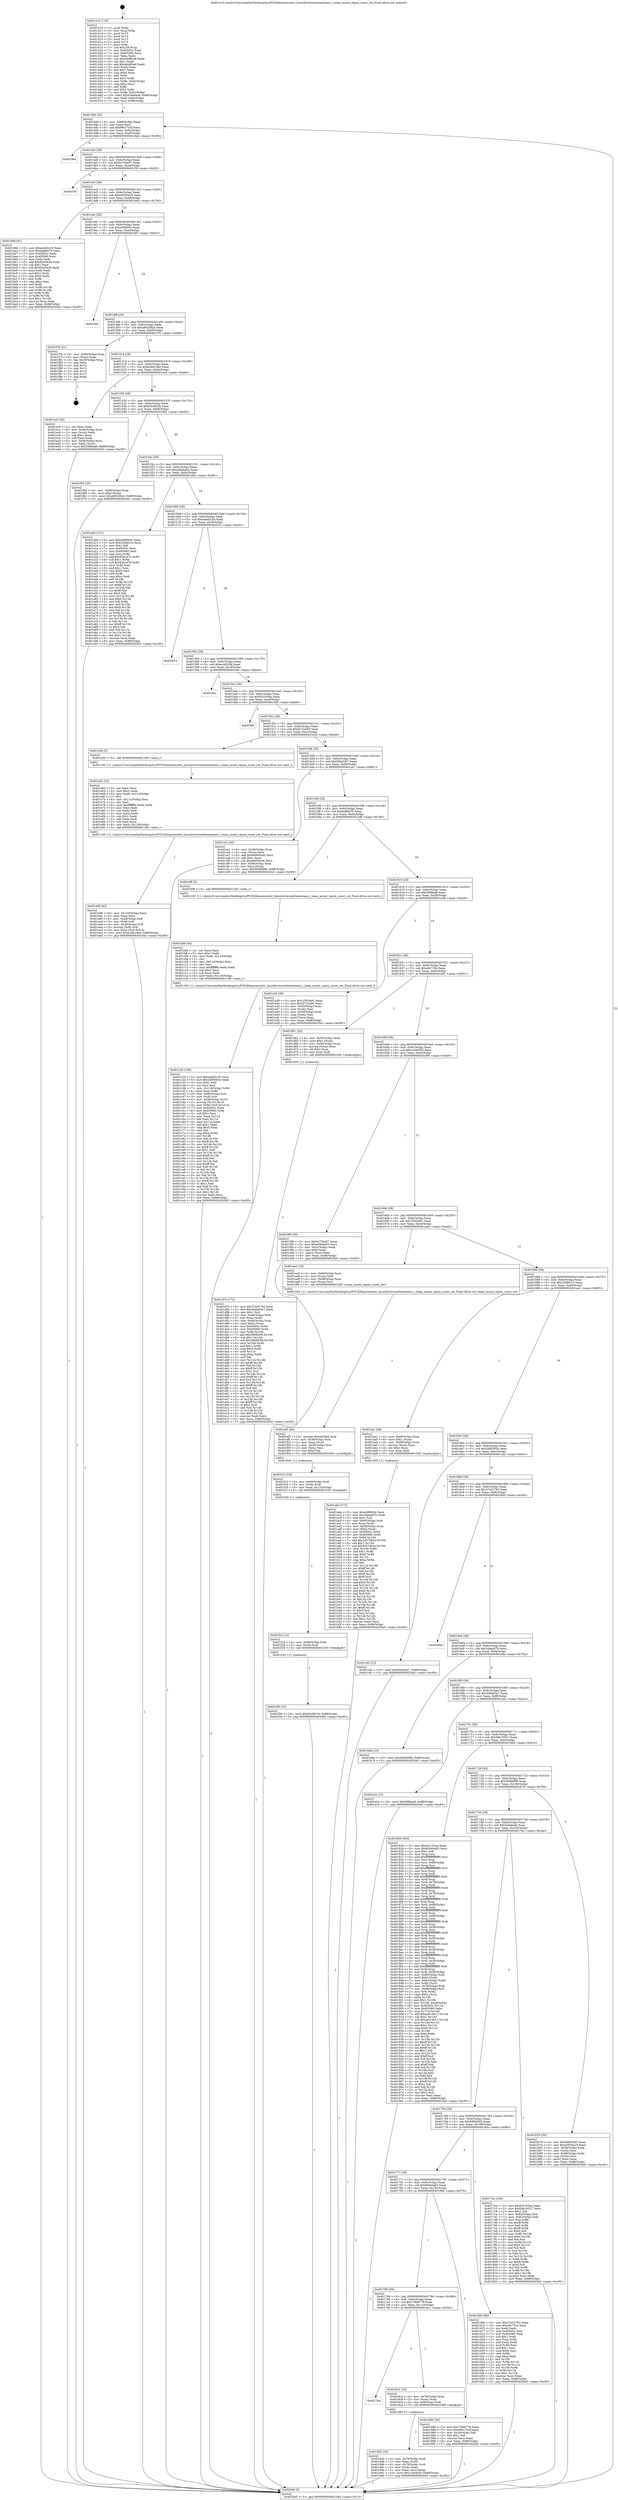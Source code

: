 digraph "0x401410" {
  label = "0x401410 (/mnt/c/Users/mathe/Desktop/tcc/POCII/binaries/extr_linuxdriversnetteamteam.c_team_mcast_rejoin_count_set_Final-ollvm.out::main(0))"
  labelloc = "t"
  node[shape=record]

  Entry [label="",width=0.3,height=0.3,shape=circle,fillcolor=black,style=filled]
  "0x401484" [label="{
     0x401484 [32]\l
     | [instrs]\l
     &nbsp;&nbsp;0x401484 \<+6\>: mov -0x88(%rbp),%eax\l
     &nbsp;&nbsp;0x40148a \<+2\>: mov %eax,%ecx\l
     &nbsp;&nbsp;0x40148c \<+6\>: sub $0x98017b3f,%ecx\l
     &nbsp;&nbsp;0x401492 \<+6\>: mov %eax,-0x9c(%rbp)\l
     &nbsp;&nbsp;0x401498 \<+6\>: mov %ecx,-0xa0(%rbp)\l
     &nbsp;&nbsp;0x40149e \<+6\>: je 00000000004019a4 \<main+0x594\>\l
  }"]
  "0x4019a4" [label="{
     0x4019a4\l
  }", style=dashed]
  "0x4014a4" [label="{
     0x4014a4 [28]\l
     | [instrs]\l
     &nbsp;&nbsp;0x4014a4 \<+5\>: jmp 00000000004014a9 \<main+0x99\>\l
     &nbsp;&nbsp;0x4014a9 \<+6\>: mov -0x9c(%rbp),%eax\l
     &nbsp;&nbsp;0x4014af \<+5\>: sub $0x9c75bd37,%eax\l
     &nbsp;&nbsp;0x4014b4 \<+6\>: mov %eax,-0xa4(%rbp)\l
     &nbsp;&nbsp;0x4014ba \<+6\>: je 0000000000401f3f \<main+0xb2f\>\l
  }"]
  Exit [label="",width=0.3,height=0.3,shape=circle,fillcolor=black,style=filled,peripheries=2]
  "0x401f3f" [label="{
     0x401f3f\l
  }", style=dashed]
  "0x4014c0" [label="{
     0x4014c0 [28]\l
     | [instrs]\l
     &nbsp;&nbsp;0x4014c0 \<+5\>: jmp 00000000004014c5 \<main+0xb5\>\l
     &nbsp;&nbsp;0x4014c5 \<+6\>: mov -0x9c(%rbp),%eax\l
     &nbsp;&nbsp;0x4014cb \<+5\>: sub $0xa5830a19,%eax\l
     &nbsp;&nbsp;0x4014d0 \<+6\>: mov %eax,-0xa8(%rbp)\l
     &nbsp;&nbsp;0x4014d6 \<+6\>: je 0000000000401b9d \<main+0x78d\>\l
  }"]
  "0x401f30" [label="{
     0x401f30 [15]\l
     | [instrs]\l
     &nbsp;&nbsp;0x401f30 \<+10\>: movl $0xb5c981f4,-0x88(%rbp)\l
     &nbsp;&nbsp;0x401f3a \<+5\>: jmp 00000000004020a5 \<main+0xc95\>\l
  }"]
  "0x401b9d" [label="{
     0x401b9d [91]\l
     | [instrs]\l
     &nbsp;&nbsp;0x401b9d \<+5\>: mov $0xea0d2c29,%eax\l
     &nbsp;&nbsp;0x401ba2 \<+5\>: mov $0xfadf0d70,%ecx\l
     &nbsp;&nbsp;0x401ba7 \<+7\>: mov 0x40505c,%edx\l
     &nbsp;&nbsp;0x401bae \<+7\>: mov 0x405060,%esi\l
     &nbsp;&nbsp;0x401bb5 \<+2\>: mov %edx,%edi\l
     &nbsp;&nbsp;0x401bb7 \<+6\>: add $0x82e50cf4,%edi\l
     &nbsp;&nbsp;0x401bbd \<+3\>: sub $0x1,%edi\l
     &nbsp;&nbsp;0x401bc0 \<+6\>: sub $0x82e50cf4,%edi\l
     &nbsp;&nbsp;0x401bc6 \<+3\>: imul %edi,%edx\l
     &nbsp;&nbsp;0x401bc9 \<+3\>: and $0x1,%edx\l
     &nbsp;&nbsp;0x401bcc \<+3\>: cmp $0x0,%edx\l
     &nbsp;&nbsp;0x401bcf \<+4\>: sete %r8b\l
     &nbsp;&nbsp;0x401bd3 \<+3\>: cmp $0xa,%esi\l
     &nbsp;&nbsp;0x401bd6 \<+4\>: setl %r9b\l
     &nbsp;&nbsp;0x401bda \<+3\>: mov %r8b,%r10b\l
     &nbsp;&nbsp;0x401bdd \<+3\>: and %r9b,%r10b\l
     &nbsp;&nbsp;0x401be0 \<+3\>: xor %r9b,%r8b\l
     &nbsp;&nbsp;0x401be3 \<+3\>: or %r8b,%r10b\l
     &nbsp;&nbsp;0x401be6 \<+4\>: test $0x1,%r10b\l
     &nbsp;&nbsp;0x401bea \<+3\>: cmovne %ecx,%eax\l
     &nbsp;&nbsp;0x401bed \<+6\>: mov %eax,-0x88(%rbp)\l
     &nbsp;&nbsp;0x401bf3 \<+5\>: jmp 00000000004020a5 \<main+0xc95\>\l
  }"]
  "0x4014dc" [label="{
     0x4014dc [28]\l
     | [instrs]\l
     &nbsp;&nbsp;0x4014dc \<+5\>: jmp 00000000004014e1 \<main+0xd1\>\l
     &nbsp;&nbsp;0x4014e1 \<+6\>: mov -0x9c(%rbp),%eax\l
     &nbsp;&nbsp;0x4014e7 \<+5\>: sub $0xa5f6900c,%eax\l
     &nbsp;&nbsp;0x4014ec \<+6\>: mov %eax,-0xac(%rbp)\l
     &nbsp;&nbsp;0x4014f2 \<+6\>: je 0000000000401fd5 \<main+0xbc5\>\l
  }"]
  "0x401f24" [label="{
     0x401f24 [12]\l
     | [instrs]\l
     &nbsp;&nbsp;0x401f24 \<+4\>: mov -0x48(%rbp),%rdi\l
     &nbsp;&nbsp;0x401f28 \<+3\>: mov (%rdi),%rdi\l
     &nbsp;&nbsp;0x401f2b \<+5\>: call 0000000000401030 \<free@plt\>\l
     | [calls]\l
     &nbsp;&nbsp;0x401030 \{1\} (unknown)\l
  }"]
  "0x401fd5" [label="{
     0x401fd5\l
  }", style=dashed]
  "0x4014f8" [label="{
     0x4014f8 [28]\l
     | [instrs]\l
     &nbsp;&nbsp;0x4014f8 \<+5\>: jmp 00000000004014fd \<main+0xed\>\l
     &nbsp;&nbsp;0x4014fd \<+6\>: mov -0x9c(%rbp),%eax\l
     &nbsp;&nbsp;0x401503 \<+5\>: sub $0xa882d9a5,%eax\l
     &nbsp;&nbsp;0x401508 \<+6\>: mov %eax,-0xb0(%rbp)\l
     &nbsp;&nbsp;0x40150e \<+6\>: je 0000000000401f7b \<main+0xb6b\>\l
  }"]
  "0x401f12" [label="{
     0x401f12 [18]\l
     | [instrs]\l
     &nbsp;&nbsp;0x401f12 \<+4\>: mov -0x60(%rbp),%rdi\l
     &nbsp;&nbsp;0x401f16 \<+3\>: mov (%rdi),%rdi\l
     &nbsp;&nbsp;0x401f19 \<+6\>: mov %eax,-0x124(%rbp)\l
     &nbsp;&nbsp;0x401f1f \<+5\>: call 0000000000401030 \<free@plt\>\l
     | [calls]\l
     &nbsp;&nbsp;0x401030 \{1\} (unknown)\l
  }"]
  "0x401f7b" [label="{
     0x401f7b [21]\l
     | [instrs]\l
     &nbsp;&nbsp;0x401f7b \<+4\>: mov -0x80(%rbp),%rax\l
     &nbsp;&nbsp;0x401f7f \<+2\>: mov (%rax),%eax\l
     &nbsp;&nbsp;0x401f81 \<+4\>: lea -0x28(%rbp),%rsp\l
     &nbsp;&nbsp;0x401f85 \<+1\>: pop %rbx\l
     &nbsp;&nbsp;0x401f86 \<+2\>: pop %r12\l
     &nbsp;&nbsp;0x401f88 \<+2\>: pop %r13\l
     &nbsp;&nbsp;0x401f8a \<+2\>: pop %r14\l
     &nbsp;&nbsp;0x401f8c \<+2\>: pop %r15\l
     &nbsp;&nbsp;0x401f8e \<+1\>: pop %rbp\l
     &nbsp;&nbsp;0x401f8f \<+1\>: ret\l
  }"]
  "0x401514" [label="{
     0x401514 [28]\l
     | [instrs]\l
     &nbsp;&nbsp;0x401514 \<+5\>: jmp 0000000000401519 \<main+0x109\>\l
     &nbsp;&nbsp;0x401519 \<+6\>: mov -0x9c(%rbp),%eax\l
     &nbsp;&nbsp;0x40151f \<+5\>: sub $0xb26b146e,%eax\l
     &nbsp;&nbsp;0x401524 \<+6\>: mov %eax,-0xb4(%rbp)\l
     &nbsp;&nbsp;0x40152a \<+6\>: je 0000000000401ec0 \<main+0xab0\>\l
  }"]
  "0x401ef5" [label="{
     0x401ef5 [29]\l
     | [instrs]\l
     &nbsp;&nbsp;0x401ef5 \<+10\>: movabs $0x4030b6,%rdi\l
     &nbsp;&nbsp;0x401eff \<+4\>: mov -0x38(%rbp),%rsi\l
     &nbsp;&nbsp;0x401f03 \<+2\>: mov %eax,(%rsi)\l
     &nbsp;&nbsp;0x401f05 \<+4\>: mov -0x38(%rbp),%rsi\l
     &nbsp;&nbsp;0x401f09 \<+2\>: mov (%rsi),%esi\l
     &nbsp;&nbsp;0x401f0b \<+2\>: mov $0x0,%al\l
     &nbsp;&nbsp;0x401f0d \<+5\>: call 0000000000401040 \<printf@plt\>\l
     | [calls]\l
     &nbsp;&nbsp;0x401040 \{1\} (unknown)\l
  }"]
  "0x401ec0" [label="{
     0x401ec0 [34]\l
     | [instrs]\l
     &nbsp;&nbsp;0x401ec0 \<+2\>: xor %eax,%eax\l
     &nbsp;&nbsp;0x401ec2 \<+4\>: mov -0x40(%rbp),%rcx\l
     &nbsp;&nbsp;0x401ec6 \<+2\>: mov (%rcx),%edx\l
     &nbsp;&nbsp;0x401ec8 \<+3\>: sub $0x1,%eax\l
     &nbsp;&nbsp;0x401ecb \<+2\>: sub %eax,%edx\l
     &nbsp;&nbsp;0x401ecd \<+4\>: mov -0x40(%rbp),%rcx\l
     &nbsp;&nbsp;0x401ed1 \<+2\>: mov %edx,(%rcx)\l
     &nbsp;&nbsp;0x401ed3 \<+10\>: movl $0x5988ad6,-0x88(%rbp)\l
     &nbsp;&nbsp;0x401edd \<+5\>: jmp 00000000004020a5 \<main+0xc95\>\l
  }"]
  "0x401530" [label="{
     0x401530 [28]\l
     | [instrs]\l
     &nbsp;&nbsp;0x401530 \<+5\>: jmp 0000000000401535 \<main+0x125\>\l
     &nbsp;&nbsp;0x401535 \<+6\>: mov -0x9c(%rbp),%eax\l
     &nbsp;&nbsp;0x40153b \<+5\>: sub $0xb5c981f4,%eax\l
     &nbsp;&nbsp;0x401540 \<+6\>: mov %eax,-0xb8(%rbp)\l
     &nbsp;&nbsp;0x401546 \<+6\>: je 0000000000401f62 \<main+0xb52\>\l
  }"]
  "0x401e96" [label="{
     0x401e96 [42]\l
     | [instrs]\l
     &nbsp;&nbsp;0x401e96 \<+6\>: mov -0x120(%rbp),%ecx\l
     &nbsp;&nbsp;0x401e9c \<+3\>: imul %eax,%ecx\l
     &nbsp;&nbsp;0x401e9f \<+4\>: mov -0x48(%rbp),%r8\l
     &nbsp;&nbsp;0x401ea3 \<+3\>: mov (%r8),%r8\l
     &nbsp;&nbsp;0x401ea6 \<+4\>: mov -0x40(%rbp),%r9\l
     &nbsp;&nbsp;0x401eaa \<+3\>: movslq (%r9),%r9\l
     &nbsp;&nbsp;0x401ead \<+4\>: mov %ecx,(%r8,%r9,4)\l
     &nbsp;&nbsp;0x401eb1 \<+10\>: movl $0xb26b146e,-0x88(%rbp)\l
     &nbsp;&nbsp;0x401ebb \<+5\>: jmp 00000000004020a5 \<main+0xc95\>\l
  }"]
  "0x401f62" [label="{
     0x401f62 [25]\l
     | [instrs]\l
     &nbsp;&nbsp;0x401f62 \<+4\>: mov -0x80(%rbp),%rax\l
     &nbsp;&nbsp;0x401f66 \<+6\>: movl $0x0,(%rax)\l
     &nbsp;&nbsp;0x401f6c \<+10\>: movl $0xa882d9a5,-0x88(%rbp)\l
     &nbsp;&nbsp;0x401f76 \<+5\>: jmp 00000000004020a5 \<main+0xc95\>\l
  }"]
  "0x40154c" [label="{
     0x40154c [28]\l
     | [instrs]\l
     &nbsp;&nbsp;0x40154c \<+5\>: jmp 0000000000401551 \<main+0x141\>\l
     &nbsp;&nbsp;0x401551 \<+6\>: mov -0x9c(%rbp),%eax\l
     &nbsp;&nbsp;0x401557 \<+5\>: sub $0xe09e0e05,%eax\l
     &nbsp;&nbsp;0x40155c \<+6\>: mov %eax,-0xbc(%rbp)\l
     &nbsp;&nbsp;0x401562 \<+6\>: je 0000000000401a0e \<main+0x5fe\>\l
  }"]
  "0x401e62" [label="{
     0x401e62 [52]\l
     | [instrs]\l
     &nbsp;&nbsp;0x401e62 \<+2\>: xor %ecx,%ecx\l
     &nbsp;&nbsp;0x401e64 \<+5\>: mov $0x2,%edx\l
     &nbsp;&nbsp;0x401e69 \<+6\>: mov %edx,-0x11c(%rbp)\l
     &nbsp;&nbsp;0x401e6f \<+1\>: cltd\l
     &nbsp;&nbsp;0x401e70 \<+6\>: mov -0x11c(%rbp),%esi\l
     &nbsp;&nbsp;0x401e76 \<+2\>: idiv %esi\l
     &nbsp;&nbsp;0x401e78 \<+6\>: imul $0xfffffffe,%edx,%edx\l
     &nbsp;&nbsp;0x401e7e \<+2\>: mov %ecx,%edi\l
     &nbsp;&nbsp;0x401e80 \<+2\>: sub %edx,%edi\l
     &nbsp;&nbsp;0x401e82 \<+2\>: mov %ecx,%edx\l
     &nbsp;&nbsp;0x401e84 \<+3\>: sub $0x1,%edx\l
     &nbsp;&nbsp;0x401e87 \<+2\>: add %edx,%edi\l
     &nbsp;&nbsp;0x401e89 \<+2\>: sub %edi,%ecx\l
     &nbsp;&nbsp;0x401e8b \<+6\>: mov %ecx,-0x120(%rbp)\l
     &nbsp;&nbsp;0x401e91 \<+5\>: call 0000000000401160 \<next_i\>\l
     | [calls]\l
     &nbsp;&nbsp;0x401160 \{1\} (/mnt/c/Users/mathe/Desktop/tcc/POCII/binaries/extr_linuxdriversnetteamteam.c_team_mcast_rejoin_count_set_Final-ollvm.out::next_i)\l
  }"]
  "0x401a0e" [label="{
     0x401a0e [147]\l
     | [instrs]\l
     &nbsp;&nbsp;0x401a0e \<+5\>: mov $0xa5f6900c,%eax\l
     &nbsp;&nbsp;0x401a13 \<+5\>: mov $0x22fdb515,%ecx\l
     &nbsp;&nbsp;0x401a18 \<+2\>: mov $0x1,%dl\l
     &nbsp;&nbsp;0x401a1a \<+7\>: mov 0x40505c,%esi\l
     &nbsp;&nbsp;0x401a21 \<+7\>: mov 0x405060,%edi\l
     &nbsp;&nbsp;0x401a28 \<+3\>: mov %esi,%r8d\l
     &nbsp;&nbsp;0x401a2b \<+7\>: add $0x82bcd70,%r8d\l
     &nbsp;&nbsp;0x401a32 \<+4\>: sub $0x1,%r8d\l
     &nbsp;&nbsp;0x401a36 \<+7\>: sub $0x82bcd70,%r8d\l
     &nbsp;&nbsp;0x401a3d \<+4\>: imul %r8d,%esi\l
     &nbsp;&nbsp;0x401a41 \<+3\>: and $0x1,%esi\l
     &nbsp;&nbsp;0x401a44 \<+3\>: cmp $0x0,%esi\l
     &nbsp;&nbsp;0x401a47 \<+4\>: sete %r9b\l
     &nbsp;&nbsp;0x401a4b \<+3\>: cmp $0xa,%edi\l
     &nbsp;&nbsp;0x401a4e \<+4\>: setl %r10b\l
     &nbsp;&nbsp;0x401a52 \<+3\>: mov %r9b,%r11b\l
     &nbsp;&nbsp;0x401a55 \<+4\>: xor $0xff,%r11b\l
     &nbsp;&nbsp;0x401a59 \<+3\>: mov %r10b,%bl\l
     &nbsp;&nbsp;0x401a5c \<+3\>: xor $0xff,%bl\l
     &nbsp;&nbsp;0x401a5f \<+3\>: xor $0x0,%dl\l
     &nbsp;&nbsp;0x401a62 \<+3\>: mov %r11b,%r14b\l
     &nbsp;&nbsp;0x401a65 \<+4\>: and $0x0,%r14b\l
     &nbsp;&nbsp;0x401a69 \<+3\>: and %dl,%r9b\l
     &nbsp;&nbsp;0x401a6c \<+3\>: mov %bl,%r15b\l
     &nbsp;&nbsp;0x401a6f \<+4\>: and $0x0,%r15b\l
     &nbsp;&nbsp;0x401a73 \<+3\>: and %dl,%r10b\l
     &nbsp;&nbsp;0x401a76 \<+3\>: or %r9b,%r14b\l
     &nbsp;&nbsp;0x401a79 \<+3\>: or %r10b,%r15b\l
     &nbsp;&nbsp;0x401a7c \<+3\>: xor %r15b,%r14b\l
     &nbsp;&nbsp;0x401a7f \<+3\>: or %bl,%r11b\l
     &nbsp;&nbsp;0x401a82 \<+4\>: xor $0xff,%r11b\l
     &nbsp;&nbsp;0x401a86 \<+3\>: or $0x0,%dl\l
     &nbsp;&nbsp;0x401a89 \<+3\>: and %dl,%r11b\l
     &nbsp;&nbsp;0x401a8c \<+3\>: or %r11b,%r14b\l
     &nbsp;&nbsp;0x401a8f \<+4\>: test $0x1,%r14b\l
     &nbsp;&nbsp;0x401a93 \<+3\>: cmovne %ecx,%eax\l
     &nbsp;&nbsp;0x401a96 \<+6\>: mov %eax,-0x88(%rbp)\l
     &nbsp;&nbsp;0x401a9c \<+5\>: jmp 00000000004020a5 \<main+0xc95\>\l
  }"]
  "0x401568" [label="{
     0x401568 [28]\l
     | [instrs]\l
     &nbsp;&nbsp;0x401568 \<+5\>: jmp 000000000040156d \<main+0x15d\>\l
     &nbsp;&nbsp;0x40156d \<+6\>: mov -0x9c(%rbp),%eax\l
     &nbsp;&nbsp;0x401573 \<+5\>: sub $0xea0d2c29,%eax\l
     &nbsp;&nbsp;0x401578 \<+6\>: mov %eax,-0xc0(%rbp)\l
     &nbsp;&nbsp;0x40157e \<+6\>: je 0000000000402012 \<main+0xc02\>\l
  }"]
  "0x401d7e" [label="{
     0x401d7e [172]\l
     | [instrs]\l
     &nbsp;&nbsp;0x401d7e \<+5\>: mov $0x37e52793,%ecx\l
     &nbsp;&nbsp;0x401d83 \<+5\>: mov $0x4d9a93a7,%edx\l
     &nbsp;&nbsp;0x401d88 \<+3\>: mov $0x1,%sil\l
     &nbsp;&nbsp;0x401d8b \<+4\>: mov -0x48(%rbp),%rdi\l
     &nbsp;&nbsp;0x401d8f \<+3\>: mov %rax,(%rdi)\l
     &nbsp;&nbsp;0x401d92 \<+4\>: mov -0x40(%rbp),%rax\l
     &nbsp;&nbsp;0x401d96 \<+6\>: movl $0x0,(%rax)\l
     &nbsp;&nbsp;0x401d9c \<+8\>: mov 0x40505c,%r8d\l
     &nbsp;&nbsp;0x401da4 \<+8\>: mov 0x405060,%r9d\l
     &nbsp;&nbsp;0x401dac \<+3\>: mov %r8d,%r10d\l
     &nbsp;&nbsp;0x401daf \<+7\>: add $0x3909fc06,%r10d\l
     &nbsp;&nbsp;0x401db6 \<+4\>: sub $0x1,%r10d\l
     &nbsp;&nbsp;0x401dba \<+7\>: sub $0x3909fc06,%r10d\l
     &nbsp;&nbsp;0x401dc1 \<+4\>: imul %r10d,%r8d\l
     &nbsp;&nbsp;0x401dc5 \<+4\>: and $0x1,%r8d\l
     &nbsp;&nbsp;0x401dc9 \<+4\>: cmp $0x0,%r8d\l
     &nbsp;&nbsp;0x401dcd \<+4\>: sete %r11b\l
     &nbsp;&nbsp;0x401dd1 \<+4\>: cmp $0xa,%r9d\l
     &nbsp;&nbsp;0x401dd5 \<+3\>: setl %bl\l
     &nbsp;&nbsp;0x401dd8 \<+3\>: mov %r11b,%r14b\l
     &nbsp;&nbsp;0x401ddb \<+4\>: xor $0xff,%r14b\l
     &nbsp;&nbsp;0x401ddf \<+3\>: mov %bl,%r15b\l
     &nbsp;&nbsp;0x401de2 \<+4\>: xor $0xff,%r15b\l
     &nbsp;&nbsp;0x401de6 \<+4\>: xor $0x1,%sil\l
     &nbsp;&nbsp;0x401dea \<+3\>: mov %r14b,%r12b\l
     &nbsp;&nbsp;0x401ded \<+4\>: and $0xff,%r12b\l
     &nbsp;&nbsp;0x401df1 \<+3\>: and %sil,%r11b\l
     &nbsp;&nbsp;0x401df4 \<+3\>: mov %r15b,%r13b\l
     &nbsp;&nbsp;0x401df7 \<+4\>: and $0xff,%r13b\l
     &nbsp;&nbsp;0x401dfb \<+3\>: and %sil,%bl\l
     &nbsp;&nbsp;0x401dfe \<+3\>: or %r11b,%r12b\l
     &nbsp;&nbsp;0x401e01 \<+3\>: or %bl,%r13b\l
     &nbsp;&nbsp;0x401e04 \<+3\>: xor %r13b,%r12b\l
     &nbsp;&nbsp;0x401e07 \<+3\>: or %r15b,%r14b\l
     &nbsp;&nbsp;0x401e0a \<+4\>: xor $0xff,%r14b\l
     &nbsp;&nbsp;0x401e0e \<+4\>: or $0x1,%sil\l
     &nbsp;&nbsp;0x401e12 \<+3\>: and %sil,%r14b\l
     &nbsp;&nbsp;0x401e15 \<+3\>: or %r14b,%r12b\l
     &nbsp;&nbsp;0x401e18 \<+4\>: test $0x1,%r12b\l
     &nbsp;&nbsp;0x401e1c \<+3\>: cmovne %edx,%ecx\l
     &nbsp;&nbsp;0x401e1f \<+6\>: mov %ecx,-0x88(%rbp)\l
     &nbsp;&nbsp;0x401e25 \<+5\>: jmp 00000000004020a5 \<main+0xc95\>\l
  }"]
  "0x402012" [label="{
     0x402012\l
  }", style=dashed]
  "0x401584" [label="{
     0x401584 [28]\l
     | [instrs]\l
     &nbsp;&nbsp;0x401584 \<+5\>: jmp 0000000000401589 \<main+0x179\>\l
     &nbsp;&nbsp;0x401589 \<+6\>: mov -0x9c(%rbp),%eax\l
     &nbsp;&nbsp;0x40158f \<+5\>: sub $0xec4d33fa,%eax\l
     &nbsp;&nbsp;0x401594 \<+6\>: mov %eax,-0xc4(%rbp)\l
     &nbsp;&nbsp;0x40159a \<+6\>: je 0000000000401f4e \<main+0xb3e\>\l
  }"]
  "0x401c29" [label="{
     0x401c29 [169]\l
     | [instrs]\l
     &nbsp;&nbsp;0x401c29 \<+5\>: mov $0xea0d2c29,%ecx\l
     &nbsp;&nbsp;0x401c2e \<+5\>: mov $0x2bf05926,%edx\l
     &nbsp;&nbsp;0x401c33 \<+3\>: mov $0x1,%dil\l
     &nbsp;&nbsp;0x401c36 \<+2\>: xor %esi,%esi\l
     &nbsp;&nbsp;0x401c38 \<+7\>: mov -0x118(%rbp),%r8d\l
     &nbsp;&nbsp;0x401c3f \<+4\>: imul %eax,%r8d\l
     &nbsp;&nbsp;0x401c43 \<+4\>: mov -0x60(%rbp),%r9\l
     &nbsp;&nbsp;0x401c47 \<+3\>: mov (%r9),%r9\l
     &nbsp;&nbsp;0x401c4a \<+4\>: mov -0x58(%rbp),%r10\l
     &nbsp;&nbsp;0x401c4e \<+3\>: movslq (%r10),%r10\l
     &nbsp;&nbsp;0x401c51 \<+4\>: mov %r8d,(%r9,%r10,4)\l
     &nbsp;&nbsp;0x401c55 \<+7\>: mov 0x40505c,%eax\l
     &nbsp;&nbsp;0x401c5c \<+8\>: mov 0x405060,%r8d\l
     &nbsp;&nbsp;0x401c64 \<+3\>: sub $0x1,%esi\l
     &nbsp;&nbsp;0x401c67 \<+3\>: mov %eax,%r11d\l
     &nbsp;&nbsp;0x401c6a \<+3\>: add %esi,%r11d\l
     &nbsp;&nbsp;0x401c6d \<+4\>: imul %r11d,%eax\l
     &nbsp;&nbsp;0x401c71 \<+3\>: and $0x1,%eax\l
     &nbsp;&nbsp;0x401c74 \<+3\>: cmp $0x0,%eax\l
     &nbsp;&nbsp;0x401c77 \<+3\>: sete %bl\l
     &nbsp;&nbsp;0x401c7a \<+4\>: cmp $0xa,%r8d\l
     &nbsp;&nbsp;0x401c7e \<+4\>: setl %r14b\l
     &nbsp;&nbsp;0x401c82 \<+3\>: mov %bl,%r15b\l
     &nbsp;&nbsp;0x401c85 \<+4\>: xor $0xff,%r15b\l
     &nbsp;&nbsp;0x401c89 \<+3\>: mov %r14b,%r12b\l
     &nbsp;&nbsp;0x401c8c \<+4\>: xor $0xff,%r12b\l
     &nbsp;&nbsp;0x401c90 \<+4\>: xor $0x1,%dil\l
     &nbsp;&nbsp;0x401c94 \<+3\>: mov %r15b,%r13b\l
     &nbsp;&nbsp;0x401c97 \<+4\>: and $0xff,%r13b\l
     &nbsp;&nbsp;0x401c9b \<+3\>: and %dil,%bl\l
     &nbsp;&nbsp;0x401c9e \<+3\>: mov %r12b,%al\l
     &nbsp;&nbsp;0x401ca1 \<+2\>: and $0xff,%al\l
     &nbsp;&nbsp;0x401ca3 \<+3\>: and %dil,%r14b\l
     &nbsp;&nbsp;0x401ca6 \<+3\>: or %bl,%r13b\l
     &nbsp;&nbsp;0x401ca9 \<+3\>: or %r14b,%al\l
     &nbsp;&nbsp;0x401cac \<+3\>: xor %al,%r13b\l
     &nbsp;&nbsp;0x401caf \<+3\>: or %r12b,%r15b\l
     &nbsp;&nbsp;0x401cb2 \<+4\>: xor $0xff,%r15b\l
     &nbsp;&nbsp;0x401cb6 \<+4\>: or $0x1,%dil\l
     &nbsp;&nbsp;0x401cba \<+3\>: and %dil,%r15b\l
     &nbsp;&nbsp;0x401cbd \<+3\>: or %r15b,%r13b\l
     &nbsp;&nbsp;0x401cc0 \<+4\>: test $0x1,%r13b\l
     &nbsp;&nbsp;0x401cc4 \<+3\>: cmovne %edx,%ecx\l
     &nbsp;&nbsp;0x401cc7 \<+6\>: mov %ecx,-0x88(%rbp)\l
     &nbsp;&nbsp;0x401ccd \<+5\>: jmp 00000000004020a5 \<main+0xc95\>\l
  }"]
  "0x401f4e" [label="{
     0x401f4e\l
  }", style=dashed]
  "0x4015a0" [label="{
     0x4015a0 [28]\l
     | [instrs]\l
     &nbsp;&nbsp;0x4015a0 \<+5\>: jmp 00000000004015a5 \<main+0x195\>\l
     &nbsp;&nbsp;0x4015a5 \<+6\>: mov -0x9c(%rbp),%eax\l
     &nbsp;&nbsp;0x4015ab \<+5\>: sub $0xf16193ea,%eax\l
     &nbsp;&nbsp;0x4015b0 \<+6\>: mov %eax,-0xc8(%rbp)\l
     &nbsp;&nbsp;0x4015b6 \<+6\>: je 0000000000401f90 \<main+0xb80\>\l
  }"]
  "0x401bfd" [label="{
     0x401bfd [44]\l
     | [instrs]\l
     &nbsp;&nbsp;0x401bfd \<+2\>: xor %ecx,%ecx\l
     &nbsp;&nbsp;0x401bff \<+5\>: mov $0x2,%edx\l
     &nbsp;&nbsp;0x401c04 \<+6\>: mov %edx,-0x114(%rbp)\l
     &nbsp;&nbsp;0x401c0a \<+1\>: cltd\l
     &nbsp;&nbsp;0x401c0b \<+6\>: mov -0x114(%rbp),%esi\l
     &nbsp;&nbsp;0x401c11 \<+2\>: idiv %esi\l
     &nbsp;&nbsp;0x401c13 \<+6\>: imul $0xfffffffe,%edx,%edx\l
     &nbsp;&nbsp;0x401c19 \<+3\>: sub $0x1,%ecx\l
     &nbsp;&nbsp;0x401c1c \<+2\>: sub %ecx,%edx\l
     &nbsp;&nbsp;0x401c1e \<+6\>: mov %edx,-0x118(%rbp)\l
     &nbsp;&nbsp;0x401c24 \<+5\>: call 0000000000401160 \<next_i\>\l
     | [calls]\l
     &nbsp;&nbsp;0x401160 \{1\} (/mnt/c/Users/mathe/Desktop/tcc/POCII/binaries/extr_linuxdriversnetteamteam.c_team_mcast_rejoin_count_set_Final-ollvm.out::next_i)\l
  }"]
  "0x401f90" [label="{
     0x401f90\l
  }", style=dashed]
  "0x4015bc" [label="{
     0x4015bc [28]\l
     | [instrs]\l
     &nbsp;&nbsp;0x4015bc \<+5\>: jmp 00000000004015c1 \<main+0x1b1\>\l
     &nbsp;&nbsp;0x4015c1 \<+6\>: mov -0x9c(%rbp),%eax\l
     &nbsp;&nbsp;0x4015c7 \<+5\>: sub $0xf272a265,%eax\l
     &nbsp;&nbsp;0x4015cc \<+6\>: mov %eax,-0xcc(%rbp)\l
     &nbsp;&nbsp;0x4015d2 \<+6\>: je 0000000000401e5d \<main+0xa4d\>\l
  }"]
  "0x401abe" [label="{
     0x401abe [172]\l
     | [instrs]\l
     &nbsp;&nbsp;0x401abe \<+5\>: mov $0xa5f6900c,%ecx\l
     &nbsp;&nbsp;0x401ac3 \<+5\>: mov $0x3abea07b,%edx\l
     &nbsp;&nbsp;0x401ac8 \<+3\>: mov $0x1,%sil\l
     &nbsp;&nbsp;0x401acb \<+4\>: mov -0x60(%rbp),%rdi\l
     &nbsp;&nbsp;0x401acf \<+3\>: mov %rax,(%rdi)\l
     &nbsp;&nbsp;0x401ad2 \<+4\>: mov -0x58(%rbp),%rax\l
     &nbsp;&nbsp;0x401ad6 \<+6\>: movl $0x0,(%rax)\l
     &nbsp;&nbsp;0x401adc \<+8\>: mov 0x40505c,%r8d\l
     &nbsp;&nbsp;0x401ae4 \<+8\>: mov 0x405060,%r9d\l
     &nbsp;&nbsp;0x401aec \<+3\>: mov %r8d,%r10d\l
     &nbsp;&nbsp;0x401aef \<+7\>: add $0x2e57d92e,%r10d\l
     &nbsp;&nbsp;0x401af6 \<+4\>: sub $0x1,%r10d\l
     &nbsp;&nbsp;0x401afa \<+7\>: sub $0x2e57d92e,%r10d\l
     &nbsp;&nbsp;0x401b01 \<+4\>: imul %r10d,%r8d\l
     &nbsp;&nbsp;0x401b05 \<+4\>: and $0x1,%r8d\l
     &nbsp;&nbsp;0x401b09 \<+4\>: cmp $0x0,%r8d\l
     &nbsp;&nbsp;0x401b0d \<+4\>: sete %r11b\l
     &nbsp;&nbsp;0x401b11 \<+4\>: cmp $0xa,%r9d\l
     &nbsp;&nbsp;0x401b15 \<+3\>: setl %bl\l
     &nbsp;&nbsp;0x401b18 \<+3\>: mov %r11b,%r14b\l
     &nbsp;&nbsp;0x401b1b \<+4\>: xor $0xff,%r14b\l
     &nbsp;&nbsp;0x401b1f \<+3\>: mov %bl,%r15b\l
     &nbsp;&nbsp;0x401b22 \<+4\>: xor $0xff,%r15b\l
     &nbsp;&nbsp;0x401b26 \<+4\>: xor $0x0,%sil\l
     &nbsp;&nbsp;0x401b2a \<+3\>: mov %r14b,%r12b\l
     &nbsp;&nbsp;0x401b2d \<+4\>: and $0x0,%r12b\l
     &nbsp;&nbsp;0x401b31 \<+3\>: and %sil,%r11b\l
     &nbsp;&nbsp;0x401b34 \<+3\>: mov %r15b,%r13b\l
     &nbsp;&nbsp;0x401b37 \<+4\>: and $0x0,%r13b\l
     &nbsp;&nbsp;0x401b3b \<+3\>: and %sil,%bl\l
     &nbsp;&nbsp;0x401b3e \<+3\>: or %r11b,%r12b\l
     &nbsp;&nbsp;0x401b41 \<+3\>: or %bl,%r13b\l
     &nbsp;&nbsp;0x401b44 \<+3\>: xor %r13b,%r12b\l
     &nbsp;&nbsp;0x401b47 \<+3\>: or %r15b,%r14b\l
     &nbsp;&nbsp;0x401b4a \<+4\>: xor $0xff,%r14b\l
     &nbsp;&nbsp;0x401b4e \<+4\>: or $0x0,%sil\l
     &nbsp;&nbsp;0x401b52 \<+3\>: and %sil,%r14b\l
     &nbsp;&nbsp;0x401b55 \<+3\>: or %r14b,%r12b\l
     &nbsp;&nbsp;0x401b58 \<+4\>: test $0x1,%r12b\l
     &nbsp;&nbsp;0x401b5c \<+3\>: cmovne %edx,%ecx\l
     &nbsp;&nbsp;0x401b5f \<+6\>: mov %ecx,-0x88(%rbp)\l
     &nbsp;&nbsp;0x401b65 \<+5\>: jmp 00000000004020a5 \<main+0xc95\>\l
  }"]
  "0x401e5d" [label="{
     0x401e5d [5]\l
     | [instrs]\l
     &nbsp;&nbsp;0x401e5d \<+5\>: call 0000000000401160 \<next_i\>\l
     | [calls]\l
     &nbsp;&nbsp;0x401160 \{1\} (/mnt/c/Users/mathe/Desktop/tcc/POCII/binaries/extr_linuxdriversnetteamteam.c_team_mcast_rejoin_count_set_Final-ollvm.out::next_i)\l
  }"]
  "0x4015d8" [label="{
     0x4015d8 [28]\l
     | [instrs]\l
     &nbsp;&nbsp;0x4015d8 \<+5\>: jmp 00000000004015dd \<main+0x1cd\>\l
     &nbsp;&nbsp;0x4015dd \<+6\>: mov -0x9c(%rbp),%eax\l
     &nbsp;&nbsp;0x4015e3 \<+5\>: sub $0xf30a52b7,%eax\l
     &nbsp;&nbsp;0x4015e8 \<+6\>: mov %eax,-0xd0(%rbp)\l
     &nbsp;&nbsp;0x4015ee \<+6\>: je 0000000000401ce1 \<main+0x8d1\>\l
  }"]
  "0x4019d2" [label="{
     0x4019d2 [30]\l
     | [instrs]\l
     &nbsp;&nbsp;0x4019d2 \<+4\>: mov -0x70(%rbp),%rdi\l
     &nbsp;&nbsp;0x4019d6 \<+2\>: mov %eax,(%rdi)\l
     &nbsp;&nbsp;0x4019d8 \<+4\>: mov -0x70(%rbp),%rdi\l
     &nbsp;&nbsp;0x4019dc \<+2\>: mov (%rdi),%eax\l
     &nbsp;&nbsp;0x4019de \<+3\>: mov %eax,-0x2c(%rbp)\l
     &nbsp;&nbsp;0x4019e1 \<+10\>: movl $0x1cb44f29,-0x88(%rbp)\l
     &nbsp;&nbsp;0x4019eb \<+5\>: jmp 00000000004020a5 \<main+0xc95\>\l
  }"]
  "0x401ce1" [label="{
     0x401ce1 [42]\l
     | [instrs]\l
     &nbsp;&nbsp;0x401ce1 \<+4\>: mov -0x58(%rbp),%rax\l
     &nbsp;&nbsp;0x401ce5 \<+2\>: mov (%rax),%ecx\l
     &nbsp;&nbsp;0x401ce7 \<+6\>: add $0xb69562eb,%ecx\l
     &nbsp;&nbsp;0x401ced \<+3\>: add $0x1,%ecx\l
     &nbsp;&nbsp;0x401cf0 \<+6\>: sub $0xb69562eb,%ecx\l
     &nbsp;&nbsp;0x401cf6 \<+4\>: mov -0x58(%rbp),%rax\l
     &nbsp;&nbsp;0x401cfa \<+2\>: mov %ecx,(%rax)\l
     &nbsp;&nbsp;0x401cfc \<+10\>: movl $0x58366f98,-0x88(%rbp)\l
     &nbsp;&nbsp;0x401d06 \<+5\>: jmp 00000000004020a5 \<main+0xc95\>\l
  }"]
  "0x4015f4" [label="{
     0x4015f4 [28]\l
     | [instrs]\l
     &nbsp;&nbsp;0x4015f4 \<+5\>: jmp 00000000004015f9 \<main+0x1e9\>\l
     &nbsp;&nbsp;0x4015f9 \<+6\>: mov -0x9c(%rbp),%eax\l
     &nbsp;&nbsp;0x4015ff \<+5\>: sub $0xfadf0d70,%eax\l
     &nbsp;&nbsp;0x401604 \<+6\>: mov %eax,-0xd4(%rbp)\l
     &nbsp;&nbsp;0x40160a \<+6\>: je 0000000000401bf8 \<main+0x7e8\>\l
  }"]
  "0x4017b4" [label="{
     0x4017b4\l
  }", style=dashed]
  "0x401bf8" [label="{
     0x401bf8 [5]\l
     | [instrs]\l
     &nbsp;&nbsp;0x401bf8 \<+5\>: call 0000000000401160 \<next_i\>\l
     | [calls]\l
     &nbsp;&nbsp;0x401160 \{1\} (/mnt/c/Users/mathe/Desktop/tcc/POCII/binaries/extr_linuxdriversnetteamteam.c_team_mcast_rejoin_count_set_Final-ollvm.out::next_i)\l
  }"]
  "0x401610" [label="{
     0x401610 [28]\l
     | [instrs]\l
     &nbsp;&nbsp;0x401610 \<+5\>: jmp 0000000000401615 \<main+0x205\>\l
     &nbsp;&nbsp;0x401615 \<+6\>: mov -0x9c(%rbp),%eax\l
     &nbsp;&nbsp;0x40161b \<+5\>: sub $0x5988ad6,%eax\l
     &nbsp;&nbsp;0x401620 \<+6\>: mov %eax,-0xd8(%rbp)\l
     &nbsp;&nbsp;0x401626 \<+6\>: je 0000000000401e39 \<main+0xa29\>\l
  }"]
  "0x4019c2" [label="{
     0x4019c2 [16]\l
     | [instrs]\l
     &nbsp;&nbsp;0x4019c2 \<+4\>: mov -0x78(%rbp),%rax\l
     &nbsp;&nbsp;0x4019c6 \<+3\>: mov (%rax),%rax\l
     &nbsp;&nbsp;0x4019c9 \<+4\>: mov 0x8(%rax),%rdi\l
     &nbsp;&nbsp;0x4019cd \<+5\>: call 0000000000401060 \<atoi@plt\>\l
     | [calls]\l
     &nbsp;&nbsp;0x401060 \{1\} (unknown)\l
  }"]
  "0x401e39" [label="{
     0x401e39 [36]\l
     | [instrs]\l
     &nbsp;&nbsp;0x401e39 \<+5\>: mov $0x1f303e91,%eax\l
     &nbsp;&nbsp;0x401e3e \<+5\>: mov $0xf272a265,%ecx\l
     &nbsp;&nbsp;0x401e43 \<+4\>: mov -0x40(%rbp),%rdx\l
     &nbsp;&nbsp;0x401e47 \<+2\>: mov (%rdx),%esi\l
     &nbsp;&nbsp;0x401e49 \<+4\>: mov -0x50(%rbp),%rdx\l
     &nbsp;&nbsp;0x401e4d \<+2\>: cmp (%rdx),%esi\l
     &nbsp;&nbsp;0x401e4f \<+3\>: cmovl %ecx,%eax\l
     &nbsp;&nbsp;0x401e52 \<+6\>: mov %eax,-0x88(%rbp)\l
     &nbsp;&nbsp;0x401e58 \<+5\>: jmp 00000000004020a5 \<main+0xc95\>\l
  }"]
  "0x40162c" [label="{
     0x40162c [28]\l
     | [instrs]\l
     &nbsp;&nbsp;0x40162c \<+5\>: jmp 0000000000401631 \<main+0x221\>\l
     &nbsp;&nbsp;0x401631 \<+6\>: mov -0x9c(%rbp),%eax\l
     &nbsp;&nbsp;0x401637 \<+5\>: sub $0xa8c733e,%eax\l
     &nbsp;&nbsp;0x40163c \<+6\>: mov %eax,-0xdc(%rbp)\l
     &nbsp;&nbsp;0x401642 \<+6\>: je 0000000000401d61 \<main+0x951\>\l
  }"]
  "0x401798" [label="{
     0x401798 [28]\l
     | [instrs]\l
     &nbsp;&nbsp;0x401798 \<+5\>: jmp 000000000040179d \<main+0x38d\>\l
     &nbsp;&nbsp;0x40179d \<+6\>: mov -0x9c(%rbp),%eax\l
     &nbsp;&nbsp;0x4017a3 \<+5\>: sub $0x73fd8778,%eax\l
     &nbsp;&nbsp;0x4017a8 \<+6\>: mov %eax,-0x110(%rbp)\l
     &nbsp;&nbsp;0x4017ae \<+6\>: je 00000000004019c2 \<main+0x5b2\>\l
  }"]
  "0x401d61" [label="{
     0x401d61 [29]\l
     | [instrs]\l
     &nbsp;&nbsp;0x401d61 \<+4\>: mov -0x50(%rbp),%rax\l
     &nbsp;&nbsp;0x401d65 \<+6\>: movl $0x1,(%rax)\l
     &nbsp;&nbsp;0x401d6b \<+4\>: mov -0x50(%rbp),%rax\l
     &nbsp;&nbsp;0x401d6f \<+3\>: movslq (%rax),%rax\l
     &nbsp;&nbsp;0x401d72 \<+4\>: shl $0x2,%rax\l
     &nbsp;&nbsp;0x401d76 \<+3\>: mov %rax,%rdi\l
     &nbsp;&nbsp;0x401d79 \<+5\>: call 0000000000401050 \<malloc@plt\>\l
     | [calls]\l
     &nbsp;&nbsp;0x401050 \{1\} (unknown)\l
  }"]
  "0x401648" [label="{
     0x401648 [28]\l
     | [instrs]\l
     &nbsp;&nbsp;0x401648 \<+5\>: jmp 000000000040164d \<main+0x23d\>\l
     &nbsp;&nbsp;0x40164d \<+6\>: mov -0x9c(%rbp),%eax\l
     &nbsp;&nbsp;0x401653 \<+5\>: sub $0x1cb44f29,%eax\l
     &nbsp;&nbsp;0x401658 \<+6\>: mov %eax,-0xe0(%rbp)\l
     &nbsp;&nbsp;0x40165e \<+6\>: je 00000000004019f0 \<main+0x5e0\>\l
  }"]
  "0x401986" [label="{
     0x401986 [30]\l
     | [instrs]\l
     &nbsp;&nbsp;0x401986 \<+5\>: mov $0x73fd8778,%eax\l
     &nbsp;&nbsp;0x40198b \<+5\>: mov $0x98017b3f,%ecx\l
     &nbsp;&nbsp;0x401990 \<+3\>: mov -0x2d(%rbp),%dl\l
     &nbsp;&nbsp;0x401993 \<+3\>: test $0x1,%dl\l
     &nbsp;&nbsp;0x401996 \<+3\>: cmovne %ecx,%eax\l
     &nbsp;&nbsp;0x401999 \<+6\>: mov %eax,-0x88(%rbp)\l
     &nbsp;&nbsp;0x40199f \<+5\>: jmp 00000000004020a5 \<main+0xc95\>\l
  }"]
  "0x4019f0" [label="{
     0x4019f0 [30]\l
     | [instrs]\l
     &nbsp;&nbsp;0x4019f0 \<+5\>: mov $0x9c75bd37,%eax\l
     &nbsp;&nbsp;0x4019f5 \<+5\>: mov $0xe09e0e05,%ecx\l
     &nbsp;&nbsp;0x4019fa \<+3\>: mov -0x2c(%rbp),%edx\l
     &nbsp;&nbsp;0x4019fd \<+3\>: cmp $0x0,%edx\l
     &nbsp;&nbsp;0x401a00 \<+3\>: cmove %ecx,%eax\l
     &nbsp;&nbsp;0x401a03 \<+6\>: mov %eax,-0x88(%rbp)\l
     &nbsp;&nbsp;0x401a09 \<+5\>: jmp 00000000004020a5 \<main+0xc95\>\l
  }"]
  "0x401664" [label="{
     0x401664 [28]\l
     | [instrs]\l
     &nbsp;&nbsp;0x401664 \<+5\>: jmp 0000000000401669 \<main+0x259\>\l
     &nbsp;&nbsp;0x401669 \<+6\>: mov -0x9c(%rbp),%eax\l
     &nbsp;&nbsp;0x40166f \<+5\>: sub $0x1f303e91,%eax\l
     &nbsp;&nbsp;0x401674 \<+6\>: mov %eax,-0xe4(%rbp)\l
     &nbsp;&nbsp;0x40167a \<+6\>: je 0000000000401ee2 \<main+0xad2\>\l
  }"]
  "0x40177c" [label="{
     0x40177c [28]\l
     | [instrs]\l
     &nbsp;&nbsp;0x40177c \<+5\>: jmp 0000000000401781 \<main+0x371\>\l
     &nbsp;&nbsp;0x401781 \<+6\>: mov -0x9c(%rbp),%eax\l
     &nbsp;&nbsp;0x401787 \<+5\>: sub $0x650e6a83,%eax\l
     &nbsp;&nbsp;0x40178c \<+6\>: mov %eax,-0x10c(%rbp)\l
     &nbsp;&nbsp;0x401792 \<+6\>: je 0000000000401986 \<main+0x576\>\l
  }"]
  "0x401ee2" [label="{
     0x401ee2 [19]\l
     | [instrs]\l
     &nbsp;&nbsp;0x401ee2 \<+4\>: mov -0x60(%rbp),%rax\l
     &nbsp;&nbsp;0x401ee6 \<+3\>: mov (%rax),%rdi\l
     &nbsp;&nbsp;0x401ee9 \<+4\>: mov -0x48(%rbp),%rax\l
     &nbsp;&nbsp;0x401eed \<+3\>: mov (%rax),%rsi\l
     &nbsp;&nbsp;0x401ef0 \<+5\>: call 0000000000401240 \<team_mcast_rejoin_count_set\>\l
     | [calls]\l
     &nbsp;&nbsp;0x401240 \{1\} (/mnt/c/Users/mathe/Desktop/tcc/POCII/binaries/extr_linuxdriversnetteamteam.c_team_mcast_rejoin_count_set_Final-ollvm.out::team_mcast_rejoin_count_set)\l
  }"]
  "0x401680" [label="{
     0x401680 [28]\l
     | [instrs]\l
     &nbsp;&nbsp;0x401680 \<+5\>: jmp 0000000000401685 \<main+0x275\>\l
     &nbsp;&nbsp;0x401685 \<+6\>: mov -0x9c(%rbp),%eax\l
     &nbsp;&nbsp;0x40168b \<+5\>: sub $0x22fdb515,%eax\l
     &nbsp;&nbsp;0x401690 \<+6\>: mov %eax,-0xe8(%rbp)\l
     &nbsp;&nbsp;0x401696 \<+6\>: je 0000000000401aa1 \<main+0x691\>\l
  }"]
  "0x401d0b" [label="{
     0x401d0b [86]\l
     | [instrs]\l
     &nbsp;&nbsp;0x401d0b \<+5\>: mov $0x37e52793,%eax\l
     &nbsp;&nbsp;0x401d10 \<+5\>: mov $0xa8c733e,%ecx\l
     &nbsp;&nbsp;0x401d15 \<+2\>: xor %edx,%edx\l
     &nbsp;&nbsp;0x401d17 \<+7\>: mov 0x40505c,%esi\l
     &nbsp;&nbsp;0x401d1e \<+7\>: mov 0x405060,%edi\l
     &nbsp;&nbsp;0x401d25 \<+3\>: sub $0x1,%edx\l
     &nbsp;&nbsp;0x401d28 \<+3\>: mov %esi,%r8d\l
     &nbsp;&nbsp;0x401d2b \<+3\>: add %edx,%r8d\l
     &nbsp;&nbsp;0x401d2e \<+4\>: imul %r8d,%esi\l
     &nbsp;&nbsp;0x401d32 \<+3\>: and $0x1,%esi\l
     &nbsp;&nbsp;0x401d35 \<+3\>: cmp $0x0,%esi\l
     &nbsp;&nbsp;0x401d38 \<+4\>: sete %r9b\l
     &nbsp;&nbsp;0x401d3c \<+3\>: cmp $0xa,%edi\l
     &nbsp;&nbsp;0x401d3f \<+4\>: setl %r10b\l
     &nbsp;&nbsp;0x401d43 \<+3\>: mov %r9b,%r11b\l
     &nbsp;&nbsp;0x401d46 \<+3\>: and %r10b,%r11b\l
     &nbsp;&nbsp;0x401d49 \<+3\>: xor %r10b,%r9b\l
     &nbsp;&nbsp;0x401d4c \<+3\>: or %r9b,%r11b\l
     &nbsp;&nbsp;0x401d4f \<+4\>: test $0x1,%r11b\l
     &nbsp;&nbsp;0x401d53 \<+3\>: cmovne %ecx,%eax\l
     &nbsp;&nbsp;0x401d56 \<+6\>: mov %eax,-0x88(%rbp)\l
     &nbsp;&nbsp;0x401d5c \<+5\>: jmp 00000000004020a5 \<main+0xc95\>\l
  }"]
  "0x401aa1" [label="{
     0x401aa1 [29]\l
     | [instrs]\l
     &nbsp;&nbsp;0x401aa1 \<+4\>: mov -0x68(%rbp),%rax\l
     &nbsp;&nbsp;0x401aa5 \<+6\>: movl $0x1,(%rax)\l
     &nbsp;&nbsp;0x401aab \<+4\>: mov -0x68(%rbp),%rax\l
     &nbsp;&nbsp;0x401aaf \<+3\>: movslq (%rax),%rax\l
     &nbsp;&nbsp;0x401ab2 \<+4\>: shl $0x2,%rax\l
     &nbsp;&nbsp;0x401ab6 \<+3\>: mov %rax,%rdi\l
     &nbsp;&nbsp;0x401ab9 \<+5\>: call 0000000000401050 \<malloc@plt\>\l
     | [calls]\l
     &nbsp;&nbsp;0x401050 \{1\} (unknown)\l
  }"]
  "0x40169c" [label="{
     0x40169c [28]\l
     | [instrs]\l
     &nbsp;&nbsp;0x40169c \<+5\>: jmp 00000000004016a1 \<main+0x291\>\l
     &nbsp;&nbsp;0x4016a1 \<+6\>: mov -0x9c(%rbp),%eax\l
     &nbsp;&nbsp;0x4016a7 \<+5\>: sub $0x2bf05926,%eax\l
     &nbsp;&nbsp;0x4016ac \<+6\>: mov %eax,-0xec(%rbp)\l
     &nbsp;&nbsp;0x4016b2 \<+6\>: je 0000000000401cd2 \<main+0x8c2\>\l
  }"]
  "0x401410" [label="{
     0x401410 [116]\l
     | [instrs]\l
     &nbsp;&nbsp;0x401410 \<+1\>: push %rbp\l
     &nbsp;&nbsp;0x401411 \<+3\>: mov %rsp,%rbp\l
     &nbsp;&nbsp;0x401414 \<+2\>: push %r15\l
     &nbsp;&nbsp;0x401416 \<+2\>: push %r14\l
     &nbsp;&nbsp;0x401418 \<+2\>: push %r13\l
     &nbsp;&nbsp;0x40141a \<+2\>: push %r12\l
     &nbsp;&nbsp;0x40141c \<+1\>: push %rbx\l
     &nbsp;&nbsp;0x40141d \<+7\>: sub $0x108,%rsp\l
     &nbsp;&nbsp;0x401424 \<+7\>: mov 0x40505c,%eax\l
     &nbsp;&nbsp;0x40142b \<+7\>: mov 0x405060,%ecx\l
     &nbsp;&nbsp;0x401432 \<+2\>: mov %eax,%edx\l
     &nbsp;&nbsp;0x401434 \<+6\>: sub $0xabb8fca8,%edx\l
     &nbsp;&nbsp;0x40143a \<+3\>: sub $0x1,%edx\l
     &nbsp;&nbsp;0x40143d \<+6\>: add $0xabb8fca8,%edx\l
     &nbsp;&nbsp;0x401443 \<+3\>: imul %edx,%eax\l
     &nbsp;&nbsp;0x401446 \<+3\>: and $0x1,%eax\l
     &nbsp;&nbsp;0x401449 \<+3\>: cmp $0x0,%eax\l
     &nbsp;&nbsp;0x40144c \<+4\>: sete %r8b\l
     &nbsp;&nbsp;0x401450 \<+4\>: and $0x1,%r8b\l
     &nbsp;&nbsp;0x401454 \<+7\>: mov %r8b,-0x82(%rbp)\l
     &nbsp;&nbsp;0x40145b \<+3\>: cmp $0xa,%ecx\l
     &nbsp;&nbsp;0x40145e \<+4\>: setl %r8b\l
     &nbsp;&nbsp;0x401462 \<+4\>: and $0x1,%r8b\l
     &nbsp;&nbsp;0x401466 \<+7\>: mov %r8b,-0x81(%rbp)\l
     &nbsp;&nbsp;0x40146d \<+10\>: movl $0x5c6a6ede,-0x88(%rbp)\l
     &nbsp;&nbsp;0x401477 \<+6\>: mov %edi,-0x8c(%rbp)\l
     &nbsp;&nbsp;0x40147d \<+7\>: mov %rsi,-0x98(%rbp)\l
  }"]
  "0x401cd2" [label="{
     0x401cd2 [15]\l
     | [instrs]\l
     &nbsp;&nbsp;0x401cd2 \<+10\>: movl $0xf30a52b7,-0x88(%rbp)\l
     &nbsp;&nbsp;0x401cdc \<+5\>: jmp 00000000004020a5 \<main+0xc95\>\l
  }"]
  "0x4016b8" [label="{
     0x4016b8 [28]\l
     | [instrs]\l
     &nbsp;&nbsp;0x4016b8 \<+5\>: jmp 00000000004016bd \<main+0x2ad\>\l
     &nbsp;&nbsp;0x4016bd \<+6\>: mov -0x9c(%rbp),%eax\l
     &nbsp;&nbsp;0x4016c3 \<+5\>: sub $0x37e52793,%eax\l
     &nbsp;&nbsp;0x4016c8 \<+6\>: mov %eax,-0xf0(%rbp)\l
     &nbsp;&nbsp;0x4016ce \<+6\>: je 000000000040206d \<main+0xc5d\>\l
  }"]
  "0x4020a5" [label="{
     0x4020a5 [5]\l
     | [instrs]\l
     &nbsp;&nbsp;0x4020a5 \<+5\>: jmp 0000000000401484 \<main+0x74\>\l
  }"]
  "0x40206d" [label="{
     0x40206d\l
  }", style=dashed]
  "0x4016d4" [label="{
     0x4016d4 [28]\l
     | [instrs]\l
     &nbsp;&nbsp;0x4016d4 \<+5\>: jmp 00000000004016d9 \<main+0x2c9\>\l
     &nbsp;&nbsp;0x4016d9 \<+6\>: mov -0x9c(%rbp),%eax\l
     &nbsp;&nbsp;0x4016df \<+5\>: sub $0x3abea07b,%eax\l
     &nbsp;&nbsp;0x4016e4 \<+6\>: mov %eax,-0xf4(%rbp)\l
     &nbsp;&nbsp;0x4016ea \<+6\>: je 0000000000401b6a \<main+0x75a\>\l
  }"]
  "0x401760" [label="{
     0x401760 [28]\l
     | [instrs]\l
     &nbsp;&nbsp;0x401760 \<+5\>: jmp 0000000000401765 \<main+0x355\>\l
     &nbsp;&nbsp;0x401765 \<+6\>: mov -0x9c(%rbp),%eax\l
     &nbsp;&nbsp;0x40176b \<+5\>: sub $0x5df545d3,%eax\l
     &nbsp;&nbsp;0x401770 \<+6\>: mov %eax,-0x108(%rbp)\l
     &nbsp;&nbsp;0x401776 \<+6\>: je 0000000000401d0b \<main+0x8fb\>\l
  }"]
  "0x401b6a" [label="{
     0x401b6a [15]\l
     | [instrs]\l
     &nbsp;&nbsp;0x401b6a \<+10\>: movl $0x58366f98,-0x88(%rbp)\l
     &nbsp;&nbsp;0x401b74 \<+5\>: jmp 00000000004020a5 \<main+0xc95\>\l
  }"]
  "0x4016f0" [label="{
     0x4016f0 [28]\l
     | [instrs]\l
     &nbsp;&nbsp;0x4016f0 \<+5\>: jmp 00000000004016f5 \<main+0x2e5\>\l
     &nbsp;&nbsp;0x4016f5 \<+6\>: mov -0x9c(%rbp),%eax\l
     &nbsp;&nbsp;0x4016fb \<+5\>: sub $0x4d9a93a7,%eax\l
     &nbsp;&nbsp;0x401700 \<+6\>: mov %eax,-0xf8(%rbp)\l
     &nbsp;&nbsp;0x401706 \<+6\>: je 0000000000401e2a \<main+0xa1a\>\l
  }"]
  "0x4017be" [label="{
     0x4017be [106]\l
     | [instrs]\l
     &nbsp;&nbsp;0x4017be \<+5\>: mov $0xf16193ea,%eax\l
     &nbsp;&nbsp;0x4017c3 \<+5\>: mov $0x56b10527,%ecx\l
     &nbsp;&nbsp;0x4017c8 \<+2\>: mov $0x1,%dl\l
     &nbsp;&nbsp;0x4017ca \<+7\>: mov -0x82(%rbp),%sil\l
     &nbsp;&nbsp;0x4017d1 \<+7\>: mov -0x81(%rbp),%dil\l
     &nbsp;&nbsp;0x4017d8 \<+3\>: mov %sil,%r8b\l
     &nbsp;&nbsp;0x4017db \<+4\>: xor $0xff,%r8b\l
     &nbsp;&nbsp;0x4017df \<+3\>: mov %dil,%r9b\l
     &nbsp;&nbsp;0x4017e2 \<+4\>: xor $0xff,%r9b\l
     &nbsp;&nbsp;0x4017e6 \<+3\>: xor $0x0,%dl\l
     &nbsp;&nbsp;0x4017e9 \<+3\>: mov %r8b,%r10b\l
     &nbsp;&nbsp;0x4017ec \<+4\>: and $0x0,%r10b\l
     &nbsp;&nbsp;0x4017f0 \<+3\>: and %dl,%sil\l
     &nbsp;&nbsp;0x4017f3 \<+3\>: mov %r9b,%r11b\l
     &nbsp;&nbsp;0x4017f6 \<+4\>: and $0x0,%r11b\l
     &nbsp;&nbsp;0x4017fa \<+3\>: and %dl,%dil\l
     &nbsp;&nbsp;0x4017fd \<+3\>: or %sil,%r10b\l
     &nbsp;&nbsp;0x401800 \<+3\>: or %dil,%r11b\l
     &nbsp;&nbsp;0x401803 \<+3\>: xor %r11b,%r10b\l
     &nbsp;&nbsp;0x401806 \<+3\>: or %r9b,%r8b\l
     &nbsp;&nbsp;0x401809 \<+4\>: xor $0xff,%r8b\l
     &nbsp;&nbsp;0x40180d \<+3\>: or $0x0,%dl\l
     &nbsp;&nbsp;0x401810 \<+3\>: and %dl,%r8b\l
     &nbsp;&nbsp;0x401813 \<+3\>: or %r8b,%r10b\l
     &nbsp;&nbsp;0x401816 \<+4\>: test $0x1,%r10b\l
     &nbsp;&nbsp;0x40181a \<+3\>: cmovne %ecx,%eax\l
     &nbsp;&nbsp;0x40181d \<+6\>: mov %eax,-0x88(%rbp)\l
     &nbsp;&nbsp;0x401823 \<+5\>: jmp 00000000004020a5 \<main+0xc95\>\l
  }"]
  "0x401e2a" [label="{
     0x401e2a [15]\l
     | [instrs]\l
     &nbsp;&nbsp;0x401e2a \<+10\>: movl $0x5988ad6,-0x88(%rbp)\l
     &nbsp;&nbsp;0x401e34 \<+5\>: jmp 00000000004020a5 \<main+0xc95\>\l
  }"]
  "0x40170c" [label="{
     0x40170c [28]\l
     | [instrs]\l
     &nbsp;&nbsp;0x40170c \<+5\>: jmp 0000000000401711 \<main+0x301\>\l
     &nbsp;&nbsp;0x401711 \<+6\>: mov -0x9c(%rbp),%eax\l
     &nbsp;&nbsp;0x401717 \<+5\>: sub $0x56b10527,%eax\l
     &nbsp;&nbsp;0x40171c \<+6\>: mov %eax,-0xfc(%rbp)\l
     &nbsp;&nbsp;0x401722 \<+6\>: je 0000000000401828 \<main+0x418\>\l
  }"]
  "0x401744" [label="{
     0x401744 [28]\l
     | [instrs]\l
     &nbsp;&nbsp;0x401744 \<+5\>: jmp 0000000000401749 \<main+0x339\>\l
     &nbsp;&nbsp;0x401749 \<+6\>: mov -0x9c(%rbp),%eax\l
     &nbsp;&nbsp;0x40174f \<+5\>: sub $0x5c6a6ede,%eax\l
     &nbsp;&nbsp;0x401754 \<+6\>: mov %eax,-0x104(%rbp)\l
     &nbsp;&nbsp;0x40175a \<+6\>: je 00000000004017be \<main+0x3ae\>\l
  }"]
  "0x401828" [label="{
     0x401828 [350]\l
     | [instrs]\l
     &nbsp;&nbsp;0x401828 \<+5\>: mov $0xf16193ea,%eax\l
     &nbsp;&nbsp;0x40182d \<+5\>: mov $0x650e6a83,%ecx\l
     &nbsp;&nbsp;0x401832 \<+2\>: mov $0x1,%dl\l
     &nbsp;&nbsp;0x401834 \<+3\>: mov %rsp,%rsi\l
     &nbsp;&nbsp;0x401837 \<+4\>: add $0xfffffffffffffff0,%rsi\l
     &nbsp;&nbsp;0x40183b \<+3\>: mov %rsi,%rsp\l
     &nbsp;&nbsp;0x40183e \<+4\>: mov %rsi,-0x80(%rbp)\l
     &nbsp;&nbsp;0x401842 \<+3\>: mov %rsp,%rsi\l
     &nbsp;&nbsp;0x401845 \<+4\>: add $0xfffffffffffffff0,%rsi\l
     &nbsp;&nbsp;0x401849 \<+3\>: mov %rsi,%rsp\l
     &nbsp;&nbsp;0x40184c \<+3\>: mov %rsp,%rdi\l
     &nbsp;&nbsp;0x40184f \<+4\>: add $0xfffffffffffffff0,%rdi\l
     &nbsp;&nbsp;0x401853 \<+3\>: mov %rdi,%rsp\l
     &nbsp;&nbsp;0x401856 \<+4\>: mov %rdi,-0x78(%rbp)\l
     &nbsp;&nbsp;0x40185a \<+3\>: mov %rsp,%rdi\l
     &nbsp;&nbsp;0x40185d \<+4\>: add $0xfffffffffffffff0,%rdi\l
     &nbsp;&nbsp;0x401861 \<+3\>: mov %rdi,%rsp\l
     &nbsp;&nbsp;0x401864 \<+4\>: mov %rdi,-0x70(%rbp)\l
     &nbsp;&nbsp;0x401868 \<+3\>: mov %rsp,%rdi\l
     &nbsp;&nbsp;0x40186b \<+4\>: add $0xfffffffffffffff0,%rdi\l
     &nbsp;&nbsp;0x40186f \<+3\>: mov %rdi,%rsp\l
     &nbsp;&nbsp;0x401872 \<+4\>: mov %rdi,-0x68(%rbp)\l
     &nbsp;&nbsp;0x401876 \<+3\>: mov %rsp,%rdi\l
     &nbsp;&nbsp;0x401879 \<+4\>: add $0xfffffffffffffff0,%rdi\l
     &nbsp;&nbsp;0x40187d \<+3\>: mov %rdi,%rsp\l
     &nbsp;&nbsp;0x401880 \<+4\>: mov %rdi,-0x60(%rbp)\l
     &nbsp;&nbsp;0x401884 \<+3\>: mov %rsp,%rdi\l
     &nbsp;&nbsp;0x401887 \<+4\>: add $0xfffffffffffffff0,%rdi\l
     &nbsp;&nbsp;0x40188b \<+3\>: mov %rdi,%rsp\l
     &nbsp;&nbsp;0x40188e \<+4\>: mov %rdi,-0x58(%rbp)\l
     &nbsp;&nbsp;0x401892 \<+3\>: mov %rsp,%rdi\l
     &nbsp;&nbsp;0x401895 \<+4\>: add $0xfffffffffffffff0,%rdi\l
     &nbsp;&nbsp;0x401899 \<+3\>: mov %rdi,%rsp\l
     &nbsp;&nbsp;0x40189c \<+4\>: mov %rdi,-0x50(%rbp)\l
     &nbsp;&nbsp;0x4018a0 \<+3\>: mov %rsp,%rdi\l
     &nbsp;&nbsp;0x4018a3 \<+4\>: add $0xfffffffffffffff0,%rdi\l
     &nbsp;&nbsp;0x4018a7 \<+3\>: mov %rdi,%rsp\l
     &nbsp;&nbsp;0x4018aa \<+4\>: mov %rdi,-0x48(%rbp)\l
     &nbsp;&nbsp;0x4018ae \<+3\>: mov %rsp,%rdi\l
     &nbsp;&nbsp;0x4018b1 \<+4\>: add $0xfffffffffffffff0,%rdi\l
     &nbsp;&nbsp;0x4018b5 \<+3\>: mov %rdi,%rsp\l
     &nbsp;&nbsp;0x4018b8 \<+4\>: mov %rdi,-0x40(%rbp)\l
     &nbsp;&nbsp;0x4018bc \<+3\>: mov %rsp,%rdi\l
     &nbsp;&nbsp;0x4018bf \<+4\>: add $0xfffffffffffffff0,%rdi\l
     &nbsp;&nbsp;0x4018c3 \<+3\>: mov %rdi,%rsp\l
     &nbsp;&nbsp;0x4018c6 \<+4\>: mov %rdi,-0x38(%rbp)\l
     &nbsp;&nbsp;0x4018ca \<+4\>: mov -0x80(%rbp),%rdi\l
     &nbsp;&nbsp;0x4018ce \<+6\>: movl $0x0,(%rdi)\l
     &nbsp;&nbsp;0x4018d4 \<+7\>: mov -0x8c(%rbp),%r8d\l
     &nbsp;&nbsp;0x4018db \<+3\>: mov %r8d,(%rsi)\l
     &nbsp;&nbsp;0x4018de \<+4\>: mov -0x78(%rbp),%rdi\l
     &nbsp;&nbsp;0x4018e2 \<+7\>: mov -0x98(%rbp),%r9\l
     &nbsp;&nbsp;0x4018e9 \<+3\>: mov %r9,(%rdi)\l
     &nbsp;&nbsp;0x4018ec \<+3\>: cmpl $0x2,(%rsi)\l
     &nbsp;&nbsp;0x4018ef \<+4\>: setne %r10b\l
     &nbsp;&nbsp;0x4018f3 \<+4\>: and $0x1,%r10b\l
     &nbsp;&nbsp;0x4018f7 \<+4\>: mov %r10b,-0x2d(%rbp)\l
     &nbsp;&nbsp;0x4018fb \<+8\>: mov 0x40505c,%r11d\l
     &nbsp;&nbsp;0x401903 \<+7\>: mov 0x405060,%ebx\l
     &nbsp;&nbsp;0x40190a \<+3\>: mov %r11d,%r14d\l
     &nbsp;&nbsp;0x40190d \<+7\>: add $0xae014b11,%r14d\l
     &nbsp;&nbsp;0x401914 \<+4\>: sub $0x1,%r14d\l
     &nbsp;&nbsp;0x401918 \<+7\>: sub $0xae014b11,%r14d\l
     &nbsp;&nbsp;0x40191f \<+4\>: imul %r14d,%r11d\l
     &nbsp;&nbsp;0x401923 \<+4\>: and $0x1,%r11d\l
     &nbsp;&nbsp;0x401927 \<+4\>: cmp $0x0,%r11d\l
     &nbsp;&nbsp;0x40192b \<+4\>: sete %r10b\l
     &nbsp;&nbsp;0x40192f \<+3\>: cmp $0xa,%ebx\l
     &nbsp;&nbsp;0x401932 \<+4\>: setl %r15b\l
     &nbsp;&nbsp;0x401936 \<+3\>: mov %r10b,%r12b\l
     &nbsp;&nbsp;0x401939 \<+4\>: xor $0xff,%r12b\l
     &nbsp;&nbsp;0x40193d \<+3\>: mov %r15b,%r13b\l
     &nbsp;&nbsp;0x401940 \<+4\>: xor $0xff,%r13b\l
     &nbsp;&nbsp;0x401944 \<+3\>: xor $0x1,%dl\l
     &nbsp;&nbsp;0x401947 \<+3\>: mov %r12b,%sil\l
     &nbsp;&nbsp;0x40194a \<+4\>: and $0xff,%sil\l
     &nbsp;&nbsp;0x40194e \<+3\>: and %dl,%r10b\l
     &nbsp;&nbsp;0x401951 \<+3\>: mov %r13b,%dil\l
     &nbsp;&nbsp;0x401954 \<+4\>: and $0xff,%dil\l
     &nbsp;&nbsp;0x401958 \<+3\>: and %dl,%r15b\l
     &nbsp;&nbsp;0x40195b \<+3\>: or %r10b,%sil\l
     &nbsp;&nbsp;0x40195e \<+3\>: or %r15b,%dil\l
     &nbsp;&nbsp;0x401961 \<+3\>: xor %dil,%sil\l
     &nbsp;&nbsp;0x401964 \<+3\>: or %r13b,%r12b\l
     &nbsp;&nbsp;0x401967 \<+4\>: xor $0xff,%r12b\l
     &nbsp;&nbsp;0x40196b \<+3\>: or $0x1,%dl\l
     &nbsp;&nbsp;0x40196e \<+3\>: and %dl,%r12b\l
     &nbsp;&nbsp;0x401971 \<+3\>: or %r12b,%sil\l
     &nbsp;&nbsp;0x401974 \<+4\>: test $0x1,%sil\l
     &nbsp;&nbsp;0x401978 \<+3\>: cmovne %ecx,%eax\l
     &nbsp;&nbsp;0x40197b \<+6\>: mov %eax,-0x88(%rbp)\l
     &nbsp;&nbsp;0x401981 \<+5\>: jmp 00000000004020a5 \<main+0xc95\>\l
  }"]
  "0x401728" [label="{
     0x401728 [28]\l
     | [instrs]\l
     &nbsp;&nbsp;0x401728 \<+5\>: jmp 000000000040172d \<main+0x31d\>\l
     &nbsp;&nbsp;0x40172d \<+6\>: mov -0x9c(%rbp),%eax\l
     &nbsp;&nbsp;0x401733 \<+5\>: sub $0x58366f98,%eax\l
     &nbsp;&nbsp;0x401738 \<+6\>: mov %eax,-0x100(%rbp)\l
     &nbsp;&nbsp;0x40173e \<+6\>: je 0000000000401b79 \<main+0x769\>\l
  }"]
  "0x401b79" [label="{
     0x401b79 [36]\l
     | [instrs]\l
     &nbsp;&nbsp;0x401b79 \<+5\>: mov $0x5df545d3,%eax\l
     &nbsp;&nbsp;0x401b7e \<+5\>: mov $0xa5830a19,%ecx\l
     &nbsp;&nbsp;0x401b83 \<+4\>: mov -0x58(%rbp),%rdx\l
     &nbsp;&nbsp;0x401b87 \<+2\>: mov (%rdx),%esi\l
     &nbsp;&nbsp;0x401b89 \<+4\>: mov -0x68(%rbp),%rdx\l
     &nbsp;&nbsp;0x401b8d \<+2\>: cmp (%rdx),%esi\l
     &nbsp;&nbsp;0x401b8f \<+3\>: cmovl %ecx,%eax\l
     &nbsp;&nbsp;0x401b92 \<+6\>: mov %eax,-0x88(%rbp)\l
     &nbsp;&nbsp;0x401b98 \<+5\>: jmp 00000000004020a5 \<main+0xc95\>\l
  }"]
  Entry -> "0x401410" [label=" 1"]
  "0x401484" -> "0x4019a4" [label=" 0"]
  "0x401484" -> "0x4014a4" [label=" 24"]
  "0x401f7b" -> Exit [label=" 1"]
  "0x4014a4" -> "0x401f3f" [label=" 0"]
  "0x4014a4" -> "0x4014c0" [label=" 24"]
  "0x401f62" -> "0x4020a5" [label=" 1"]
  "0x4014c0" -> "0x401b9d" [label=" 1"]
  "0x4014c0" -> "0x4014dc" [label=" 23"]
  "0x401f30" -> "0x4020a5" [label=" 1"]
  "0x4014dc" -> "0x401fd5" [label=" 0"]
  "0x4014dc" -> "0x4014f8" [label=" 23"]
  "0x401f24" -> "0x401f30" [label=" 1"]
  "0x4014f8" -> "0x401f7b" [label=" 1"]
  "0x4014f8" -> "0x401514" [label=" 22"]
  "0x401f12" -> "0x401f24" [label=" 1"]
  "0x401514" -> "0x401ec0" [label=" 1"]
  "0x401514" -> "0x401530" [label=" 21"]
  "0x401ef5" -> "0x401f12" [label=" 1"]
  "0x401530" -> "0x401f62" [label=" 1"]
  "0x401530" -> "0x40154c" [label=" 20"]
  "0x401ee2" -> "0x401ef5" [label=" 1"]
  "0x40154c" -> "0x401a0e" [label=" 1"]
  "0x40154c" -> "0x401568" [label=" 19"]
  "0x401ec0" -> "0x4020a5" [label=" 1"]
  "0x401568" -> "0x402012" [label=" 0"]
  "0x401568" -> "0x401584" [label=" 19"]
  "0x401e96" -> "0x4020a5" [label=" 1"]
  "0x401584" -> "0x401f4e" [label=" 0"]
  "0x401584" -> "0x4015a0" [label=" 19"]
  "0x401e62" -> "0x401e96" [label=" 1"]
  "0x4015a0" -> "0x401f90" [label=" 0"]
  "0x4015a0" -> "0x4015bc" [label=" 19"]
  "0x401e5d" -> "0x401e62" [label=" 1"]
  "0x4015bc" -> "0x401e5d" [label=" 1"]
  "0x4015bc" -> "0x4015d8" [label=" 18"]
  "0x401e39" -> "0x4020a5" [label=" 2"]
  "0x4015d8" -> "0x401ce1" [label=" 1"]
  "0x4015d8" -> "0x4015f4" [label=" 17"]
  "0x401e2a" -> "0x4020a5" [label=" 1"]
  "0x4015f4" -> "0x401bf8" [label=" 1"]
  "0x4015f4" -> "0x401610" [label=" 16"]
  "0x401d7e" -> "0x4020a5" [label=" 1"]
  "0x401610" -> "0x401e39" [label=" 2"]
  "0x401610" -> "0x40162c" [label=" 14"]
  "0x401d61" -> "0x401d7e" [label=" 1"]
  "0x40162c" -> "0x401d61" [label=" 1"]
  "0x40162c" -> "0x401648" [label=" 13"]
  "0x401ce1" -> "0x4020a5" [label=" 1"]
  "0x401648" -> "0x4019f0" [label=" 1"]
  "0x401648" -> "0x401664" [label=" 12"]
  "0x401cd2" -> "0x4020a5" [label=" 1"]
  "0x401664" -> "0x401ee2" [label=" 1"]
  "0x401664" -> "0x401680" [label=" 11"]
  "0x401bfd" -> "0x401c29" [label=" 1"]
  "0x401680" -> "0x401aa1" [label=" 1"]
  "0x401680" -> "0x40169c" [label=" 10"]
  "0x401bf8" -> "0x401bfd" [label=" 1"]
  "0x40169c" -> "0x401cd2" [label=" 1"]
  "0x40169c" -> "0x4016b8" [label=" 9"]
  "0x401b6a" -> "0x4020a5" [label=" 1"]
  "0x4016b8" -> "0x40206d" [label=" 0"]
  "0x4016b8" -> "0x4016d4" [label=" 9"]
  "0x401abe" -> "0x4020a5" [label=" 1"]
  "0x4016d4" -> "0x401b6a" [label=" 1"]
  "0x4016d4" -> "0x4016f0" [label=" 8"]
  "0x401aa1" -> "0x401abe" [label=" 1"]
  "0x4016f0" -> "0x401e2a" [label=" 1"]
  "0x4016f0" -> "0x40170c" [label=" 7"]
  "0x401a0e" -> "0x4020a5" [label=" 1"]
  "0x40170c" -> "0x401828" [label=" 1"]
  "0x40170c" -> "0x401728" [label=" 6"]
  "0x4019d2" -> "0x4020a5" [label=" 1"]
  "0x401728" -> "0x401b79" [label=" 2"]
  "0x401728" -> "0x401744" [label=" 4"]
  "0x4019f0" -> "0x4020a5" [label=" 1"]
  "0x401744" -> "0x4017be" [label=" 1"]
  "0x401744" -> "0x401760" [label=" 3"]
  "0x4017be" -> "0x4020a5" [label=" 1"]
  "0x401410" -> "0x401484" [label=" 1"]
  "0x4020a5" -> "0x401484" [label=" 23"]
  "0x401b79" -> "0x4020a5" [label=" 2"]
  "0x401828" -> "0x4020a5" [label=" 1"]
  "0x401b9d" -> "0x4020a5" [label=" 1"]
  "0x401760" -> "0x401d0b" [label=" 1"]
  "0x401760" -> "0x40177c" [label=" 2"]
  "0x401c29" -> "0x4020a5" [label=" 1"]
  "0x40177c" -> "0x401986" [label=" 1"]
  "0x40177c" -> "0x401798" [label=" 1"]
  "0x401986" -> "0x4020a5" [label=" 1"]
  "0x401d0b" -> "0x4020a5" [label=" 1"]
  "0x401798" -> "0x4019c2" [label=" 1"]
  "0x401798" -> "0x4017b4" [label=" 0"]
  "0x4019c2" -> "0x4019d2" [label=" 1"]
}
